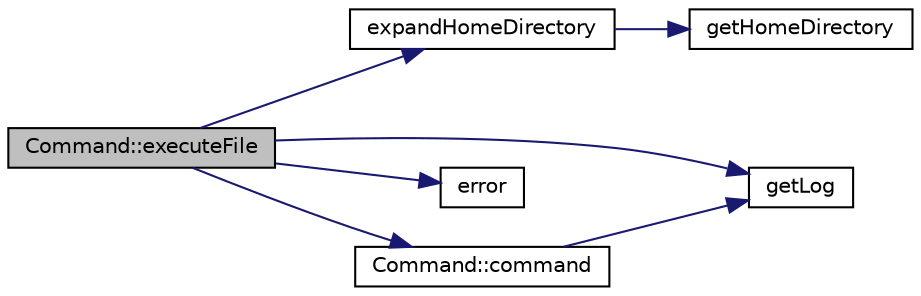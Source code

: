 digraph "Command::executeFile"
{
 // INTERACTIVE_SVG=YES
  edge [fontname="Helvetica",fontsize="10",labelfontname="Helvetica",labelfontsize="10"];
  node [fontname="Helvetica",fontsize="10",shape=record];
  rankdir="LR";
  Node1 [label="Command::executeFile",height=0.2,width=0.4,color="black", fillcolor="grey75", style="filled" fontcolor="black"];
  Node1 -> Node2 [color="midnightblue",fontsize="10",style="solid",fontname="Helvetica"];
  Node2 [label="expandHomeDirectory",height=0.2,width=0.4,color="black", fillcolor="white", style="filled",URL="$strings_8h.html#ae694ceab20f0d8b5d480d2badb055cbe"];
  Node2 -> Node3 [color="midnightblue",fontsize="10",style="solid",fontname="Helvetica"];
  Node3 [label="getHomeDirectory",height=0.2,width=0.4,color="black", fillcolor="white", style="filled",URL="$filesystem_8h.html#a7007c1e439369ac599ebe014de249392"];
  Node1 -> Node4 [color="midnightblue",fontsize="10",style="solid",fontname="Helvetica"];
  Node4 [label="getLog",height=0.2,width=0.4,color="black", fillcolor="white", style="filled",URL="$_log_8h.html#aa2f604b13755d77658307017af86624a"];
  Node1 -> Node5 [color="midnightblue",fontsize="10",style="solid",fontname="Helvetica"];
  Node5 [label="error",height=0.2,width=0.4,color="black", fillcolor="white", style="filled",URL="$commander_8c.html#a9a17d0c19f2fb4ee55752f4b6840331e"];
  Node1 -> Node6 [color="midnightblue",fontsize="10",style="solid",fontname="Helvetica"];
  Node6 [label="Command::command",height=0.2,width=0.4,color="black", fillcolor="white", style="filled",URL="$class_command.html#afbb74cac7b4e0d3519cf042f345cbf19"];
  Node6 -> Node4 [color="midnightblue",fontsize="10",style="solid",fontname="Helvetica"];
}
